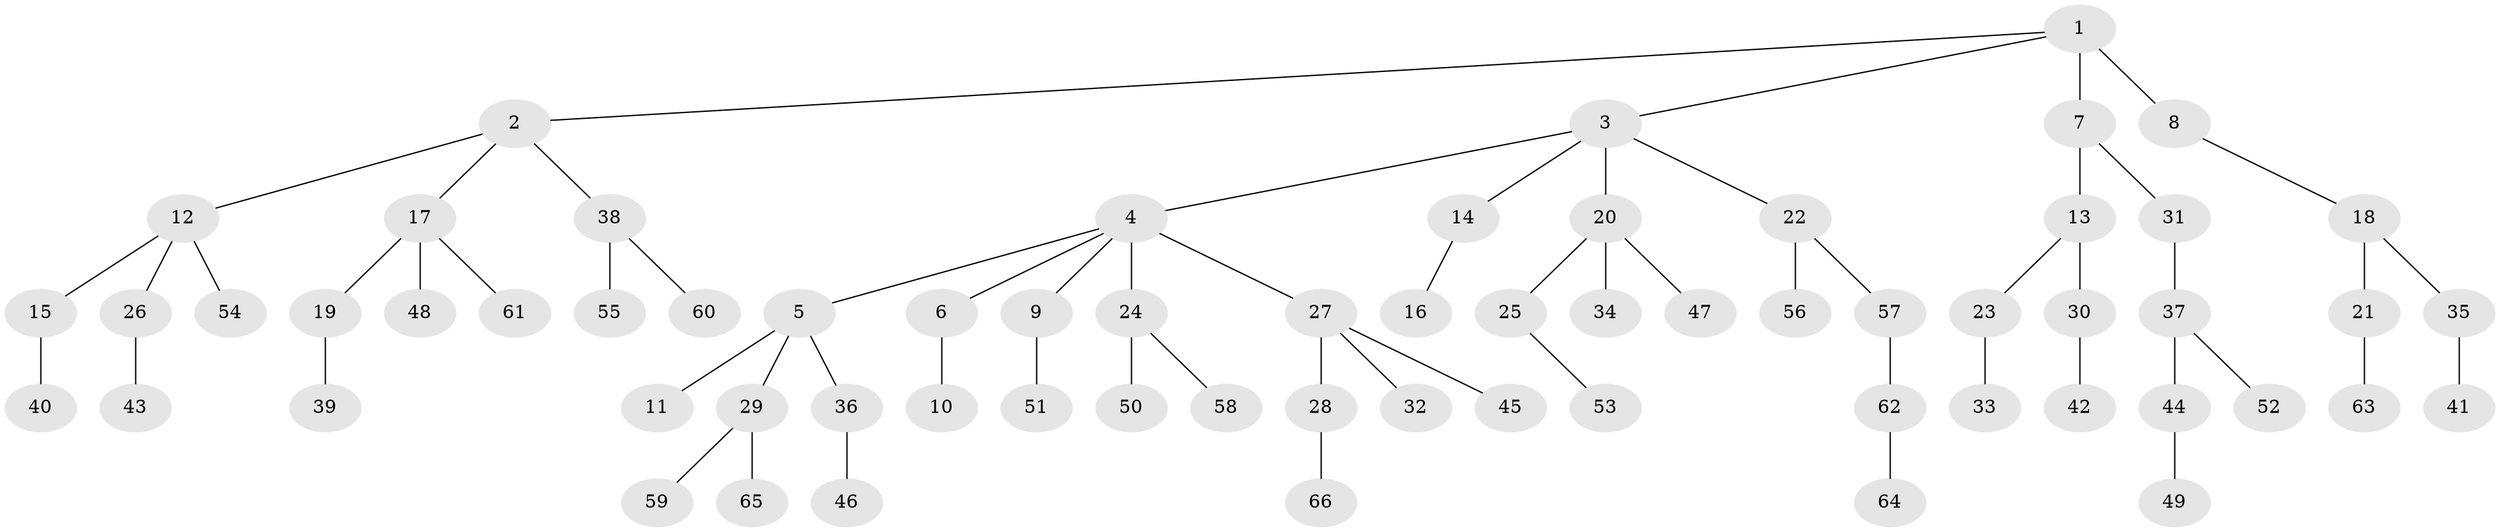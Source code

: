 // original degree distribution, {5: 0.047244094488188976, 6: 0.015748031496062992, 8: 0.007874015748031496, 3: 0.08661417322834646, 2: 0.2992125984251969, 4: 0.06299212598425197, 1: 0.48031496062992124}
// Generated by graph-tools (version 1.1) at 2025/36/03/09/25 02:36:31]
// undirected, 66 vertices, 65 edges
graph export_dot {
graph [start="1"]
  node [color=gray90,style=filled];
  1;
  2;
  3;
  4;
  5;
  6;
  7;
  8;
  9;
  10;
  11;
  12;
  13;
  14;
  15;
  16;
  17;
  18;
  19;
  20;
  21;
  22;
  23;
  24;
  25;
  26;
  27;
  28;
  29;
  30;
  31;
  32;
  33;
  34;
  35;
  36;
  37;
  38;
  39;
  40;
  41;
  42;
  43;
  44;
  45;
  46;
  47;
  48;
  49;
  50;
  51;
  52;
  53;
  54;
  55;
  56;
  57;
  58;
  59;
  60;
  61;
  62;
  63;
  64;
  65;
  66;
  1 -- 2 [weight=1.0];
  1 -- 3 [weight=1.0];
  1 -- 7 [weight=2.0];
  1 -- 8 [weight=2.0];
  2 -- 12 [weight=1.0];
  2 -- 17 [weight=1.0];
  2 -- 38 [weight=1.0];
  3 -- 4 [weight=1.0];
  3 -- 14 [weight=1.0];
  3 -- 20 [weight=1.0];
  3 -- 22 [weight=1.0];
  4 -- 5 [weight=1.0];
  4 -- 6 [weight=1.0];
  4 -- 9 [weight=1.0];
  4 -- 24 [weight=2.0];
  4 -- 27 [weight=1.0];
  5 -- 11 [weight=1.0];
  5 -- 29 [weight=2.0];
  5 -- 36 [weight=1.0];
  6 -- 10 [weight=1.0];
  7 -- 13 [weight=1.0];
  7 -- 31 [weight=1.0];
  8 -- 18 [weight=1.0];
  9 -- 51 [weight=1.0];
  12 -- 15 [weight=1.0];
  12 -- 26 [weight=1.0];
  12 -- 54 [weight=1.0];
  13 -- 23 [weight=1.0];
  13 -- 30 [weight=2.0];
  14 -- 16 [weight=1.0];
  15 -- 40 [weight=1.0];
  17 -- 19 [weight=2.0];
  17 -- 48 [weight=1.0];
  17 -- 61 [weight=1.0];
  18 -- 21 [weight=2.0];
  18 -- 35 [weight=1.0];
  19 -- 39 [weight=1.0];
  20 -- 25 [weight=1.0];
  20 -- 34 [weight=1.0];
  20 -- 47 [weight=1.0];
  21 -- 63 [weight=1.0];
  22 -- 56 [weight=1.0];
  22 -- 57 [weight=1.0];
  23 -- 33 [weight=3.0];
  24 -- 50 [weight=1.0];
  24 -- 58 [weight=1.0];
  25 -- 53 [weight=1.0];
  26 -- 43 [weight=3.0];
  27 -- 28 [weight=1.0];
  27 -- 32 [weight=1.0];
  27 -- 45 [weight=1.0];
  28 -- 66 [weight=1.0];
  29 -- 59 [weight=1.0];
  29 -- 65 [weight=1.0];
  30 -- 42 [weight=1.0];
  31 -- 37 [weight=1.0];
  35 -- 41 [weight=1.0];
  36 -- 46 [weight=2.0];
  37 -- 44 [weight=1.0];
  37 -- 52 [weight=1.0];
  38 -- 55 [weight=1.0];
  38 -- 60 [weight=1.0];
  44 -- 49 [weight=1.0];
  57 -- 62 [weight=1.0];
  62 -- 64 [weight=1.0];
}

